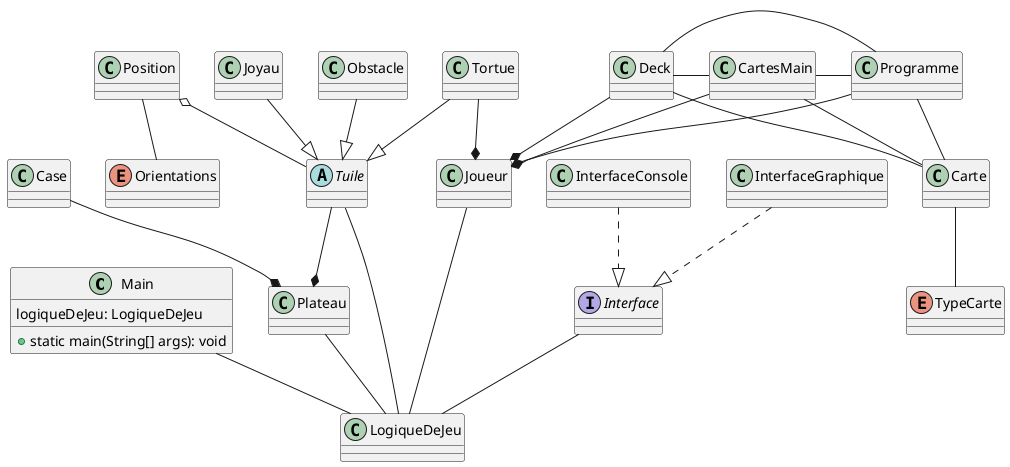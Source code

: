 @startuml
'On ommet les getters et setters
'src
class Main {
    logiqueDeJeu: LogiqueDeJeu

    + static main(String[] args): void
}

class LogiqueDeJeu {
}
Main -- LogiqueDeJeu

class Plateau {

}
Plateau -- LogiqueDeJeu

class Case {
}
Case --* Plateau

class Joueur {
}
Joueur -- LogiqueDeJeu

'src.Tuiles
abstract class Tuile {
}
Tuile -- LogiqueDeJeu
Tuile --* Plateau

enum Orientations {
}

class Position {
}
Position o-- Tuile
Position -- Orientations

class Tortue {
}
Tortue --|> Tuile
Tortue --* Joueur

class Joyau {
}
Joyau --|> Tuile

class Obstacle {
}
Obstacle --|> Tuile

'src.Cartes
enum TypeCarte {
}

class Carte {
}
Carte -- TypeCarte

class Deck {

}
Deck - CartesMain
Deck --* Joueur
Deck -- Carte

class CartesMain {
}
CartesMain - Programme
CartesMain --* Joueur
CartesMain -- Carte

class Programme {
}
Programme - Deck
Programme --* Joueur
Programme -- Carte

'src.Interface
interface Interface {
}
Interface -- LogiqueDeJeu

class InterfaceGraphique {
}
InterfaceGraphique ..|> Interface

class InterfaceConsole {
}
InterfaceConsole ..|> Interface
@enduml
